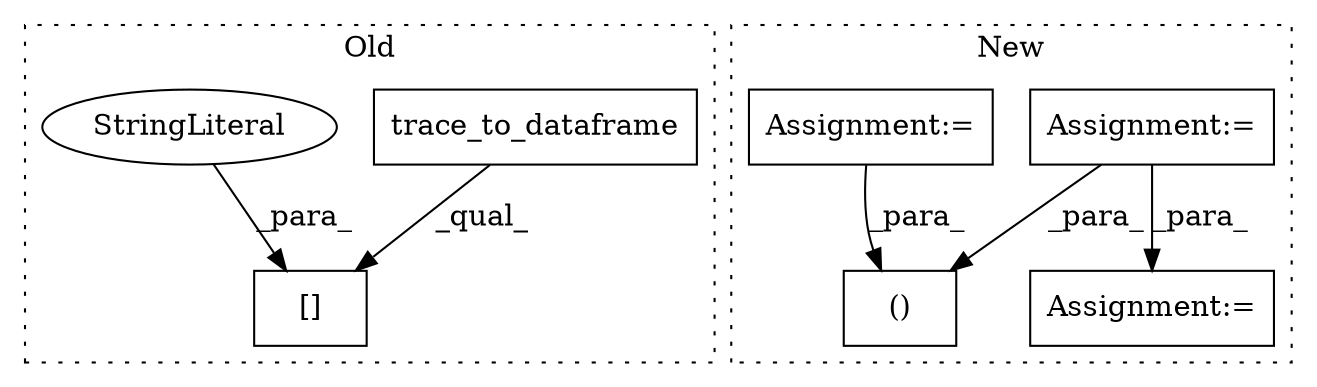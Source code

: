 digraph G {
subgraph cluster0 {
1 [label="trace_to_dataframe" a="32" s="762,795" l="19,1" shape="box"];
3 [label="[]" a="2" s="762,823" l="35,1" shape="box"];
4 [label="StringLiteral" a="45" s="797" l="26" shape="ellipse"];
label = "Old";
style="dotted";
}
subgraph cluster1 {
2 [label="()" a="106" s="1003" l="44" shape="box"];
5 [label="Assignment:=" a="7" s="738" l="8" shape="box"];
6 [label="Assignment:=" a="7" s="1047" l="2" shape="box"];
7 [label="Assignment:=" a="7" s="636" l="9" shape="box"];
label = "New";
style="dotted";
}
1 -> 3 [label="_qual_"];
4 -> 3 [label="_para_"];
5 -> 6 [label="_para_"];
5 -> 2 [label="_para_"];
7 -> 2 [label="_para_"];
}